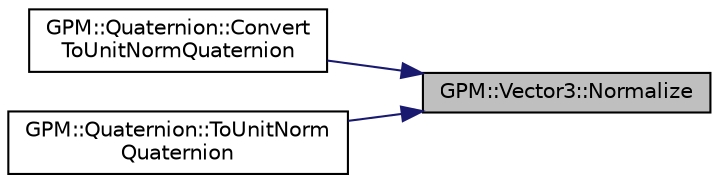 digraph "GPM::Vector3::Normalize"
{
 // LATEX_PDF_SIZE
  edge [fontname="Helvetica",fontsize="10",labelfontname="Helvetica",labelfontsize="10"];
  node [fontname="Helvetica",fontsize="10",shape=record];
  rankdir="RL";
  Node1 [label="GPM::Vector3::Normalize",height=0.2,width=0.4,color="black", fillcolor="grey75", style="filled", fontcolor="black",tooltip="Normalize current vector."];
  Node1 -> Node2 [dir="back",color="midnightblue",fontsize="10",style="solid",fontname="Helvetica"];
  Node2 [label="GPM::Quaternion::Convert\lToUnitNormQuaternion",height=0.2,width=0.4,color="black", fillcolor="white", style="filled",URL="$struct_g_p_m_1_1_quaternion.html#a87882ad61ea5b1b34ed51be9b62a2ac8",tooltip="Convert the current quaternion to unit quaternion."];
  Node1 -> Node3 [dir="back",color="midnightblue",fontsize="10",style="solid",fontname="Helvetica"];
  Node3 [label="GPM::Quaternion::ToUnitNorm\lQuaternion",height=0.2,width=0.4,color="black", fillcolor="white", style="filled",URL="$struct_g_p_m_1_1_quaternion.html#af9c8f2d1ba00736145cdab9899f36b12",tooltip="Transform the current quaternion to a unit quaternion."];
}

